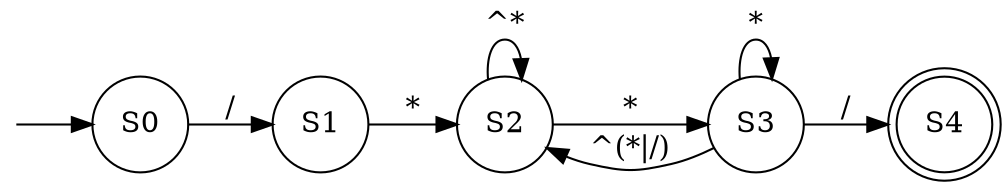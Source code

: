digraph finite_state_machine {
    rankdir=LR;
    size="8,5"
    node [shape = point, color=white, fontcolor=white]; start;
    node [shape = doublecircle, color=black, fontcolor=black]; S4;
    node [shape = circle];
    start -> S0;
    S0 -> S1 [ label = "/" ];
    S1 -> S2 [ label = "*" ];
    S2 -> S2 [ label = "^*" ];
    S2 -> S3 [ label = "*" ];
    S3 -> S3 [ label = "*" ];
    S3 -> S2 [ label = "^(*|/)" ];
    S3 -> S4 [ label = "/" ];
}
